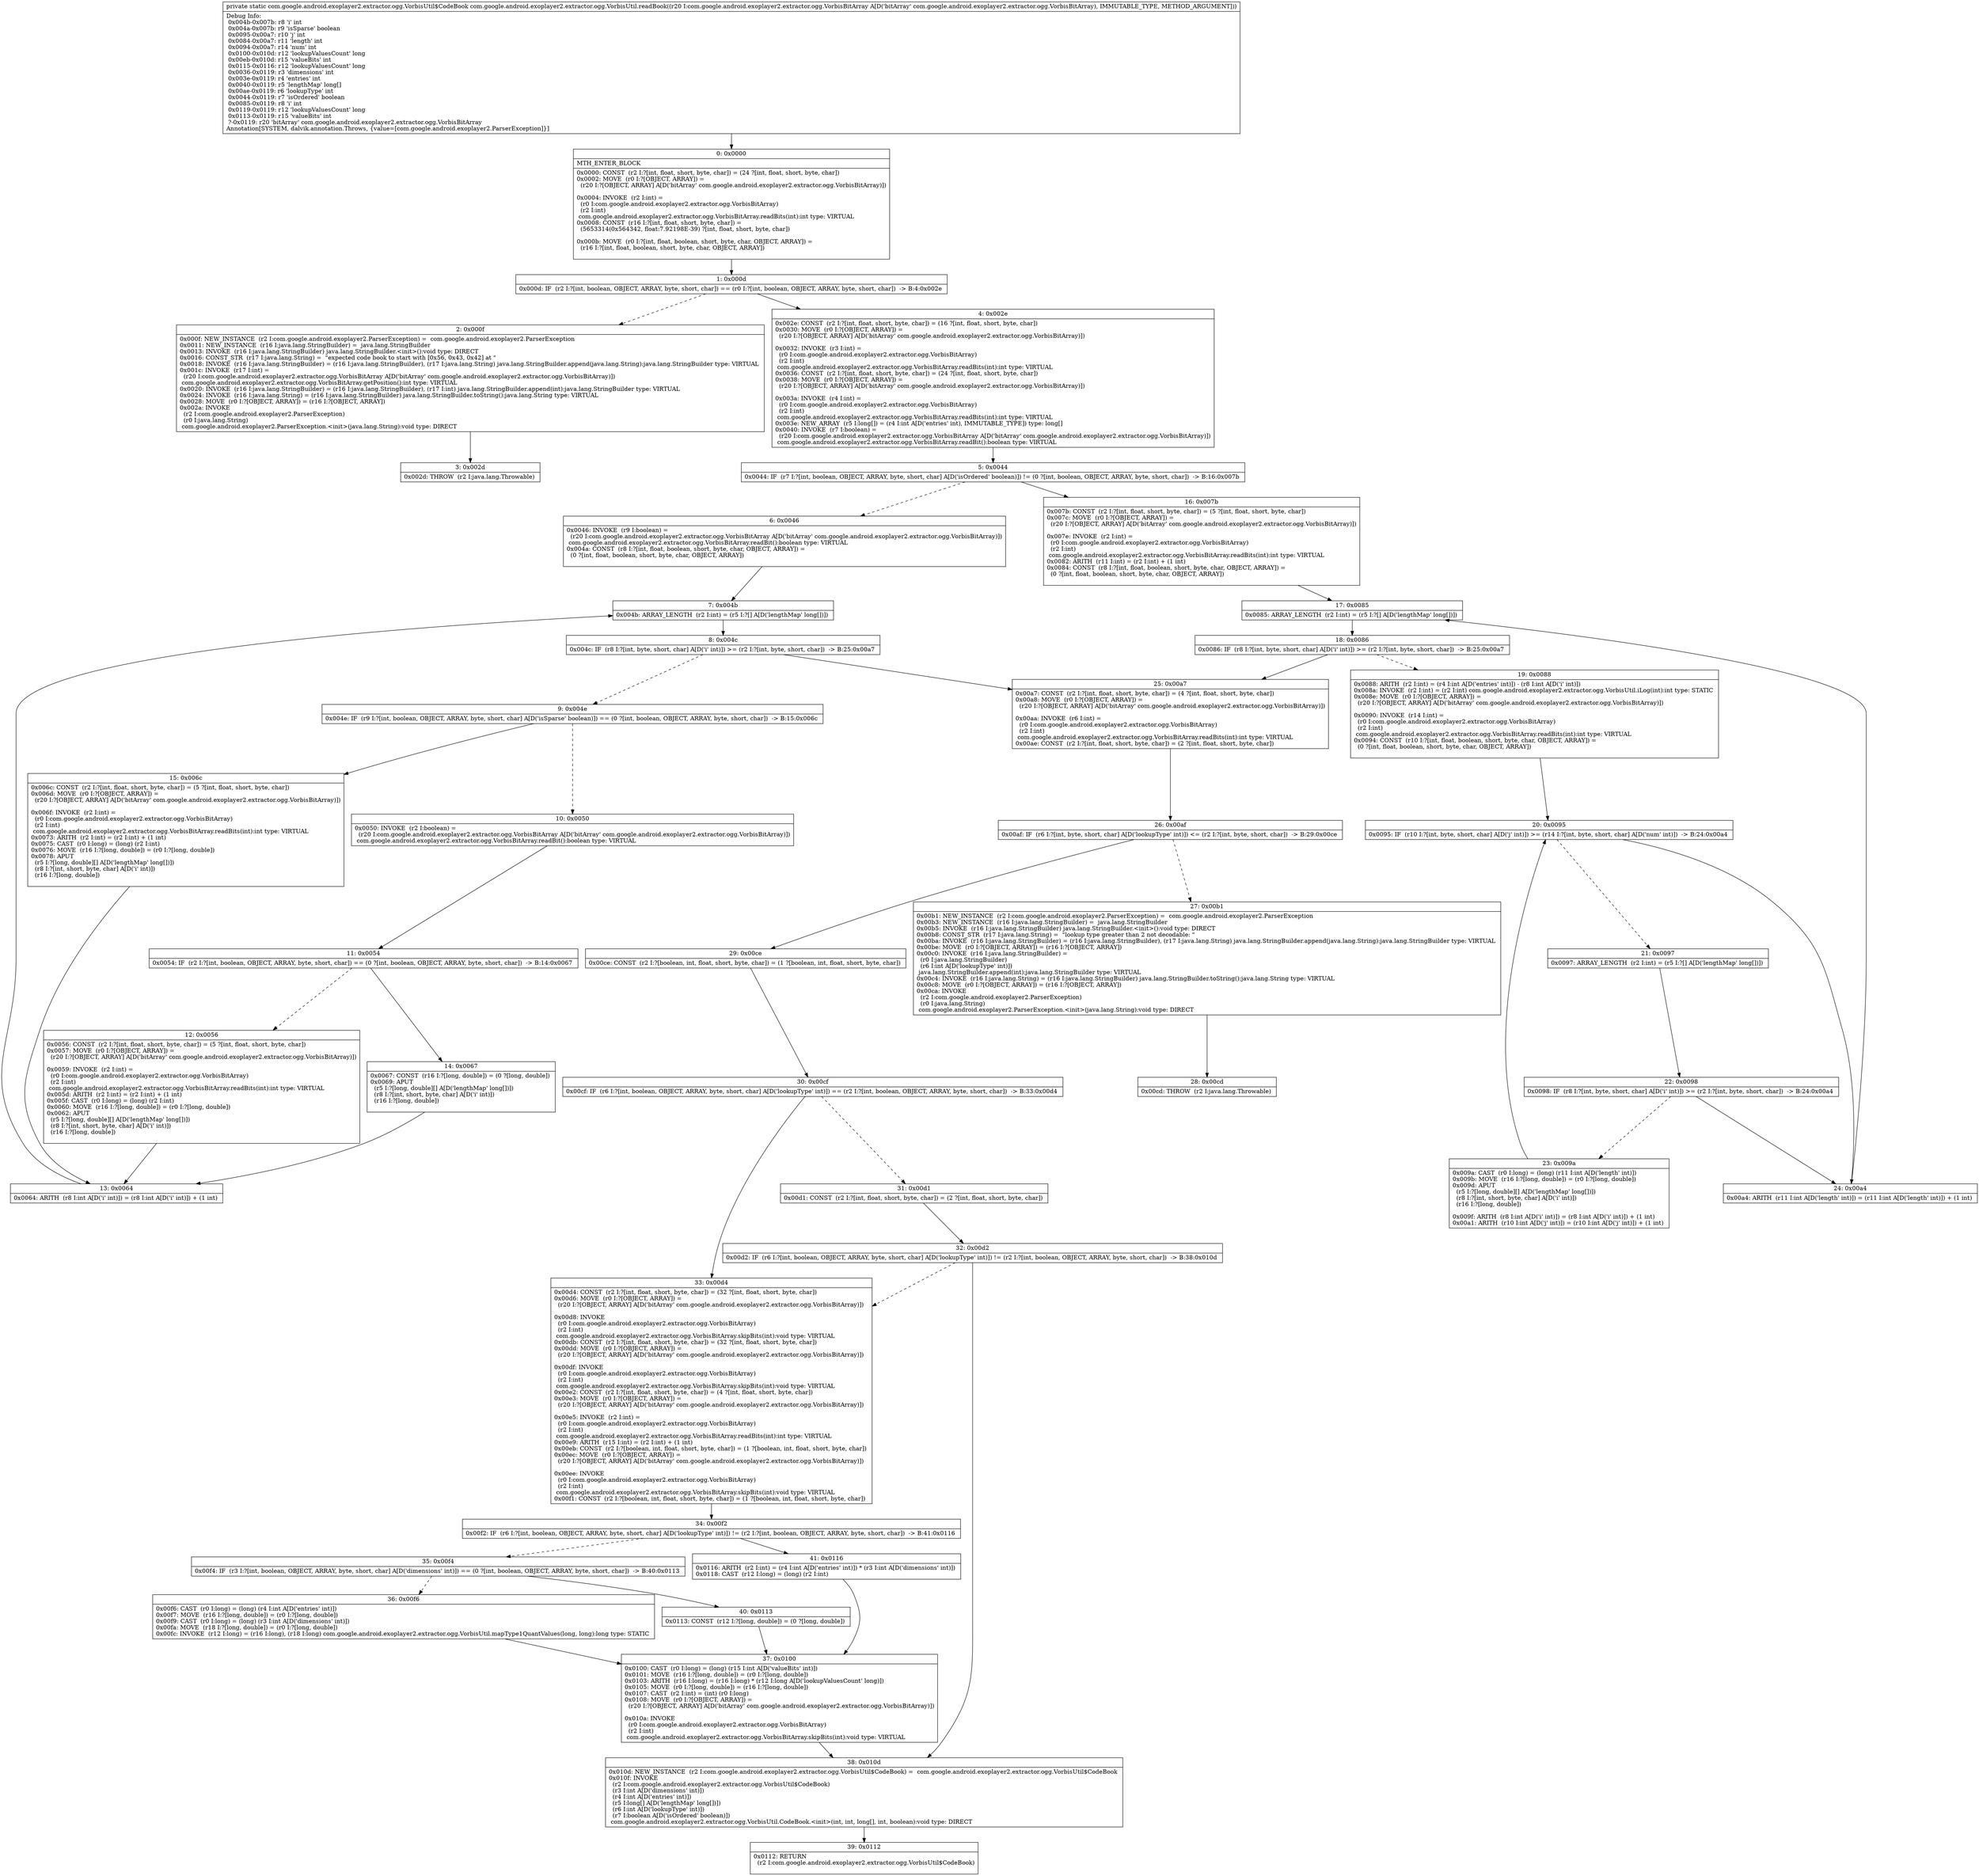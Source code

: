 digraph "CFG forcom.google.android.exoplayer2.extractor.ogg.VorbisUtil.readBook(Lcom\/google\/android\/exoplayer2\/extractor\/ogg\/VorbisBitArray;)Lcom\/google\/android\/exoplayer2\/extractor\/ogg\/VorbisUtil$CodeBook;" {
Node_0 [shape=record,label="{0\:\ 0x0000|MTH_ENTER_BLOCK\l|0x0000: CONST  (r2 I:?[int, float, short, byte, char]) = (24 ?[int, float, short, byte, char]) \l0x0002: MOVE  (r0 I:?[OBJECT, ARRAY]) = \l  (r20 I:?[OBJECT, ARRAY] A[D('bitArray' com.google.android.exoplayer2.extractor.ogg.VorbisBitArray)])\l \l0x0004: INVOKE  (r2 I:int) = \l  (r0 I:com.google.android.exoplayer2.extractor.ogg.VorbisBitArray)\l  (r2 I:int)\l com.google.android.exoplayer2.extractor.ogg.VorbisBitArray.readBits(int):int type: VIRTUAL \l0x0008: CONST  (r16 I:?[int, float, short, byte, char]) = \l  (5653314(0x564342, float:7.92198E\-39) ?[int, float, short, byte, char])\l \l0x000b: MOVE  (r0 I:?[int, float, boolean, short, byte, char, OBJECT, ARRAY]) = \l  (r16 I:?[int, float, boolean, short, byte, char, OBJECT, ARRAY])\l \l}"];
Node_1 [shape=record,label="{1\:\ 0x000d|0x000d: IF  (r2 I:?[int, boolean, OBJECT, ARRAY, byte, short, char]) == (r0 I:?[int, boolean, OBJECT, ARRAY, byte, short, char])  \-\> B:4:0x002e \l}"];
Node_2 [shape=record,label="{2\:\ 0x000f|0x000f: NEW_INSTANCE  (r2 I:com.google.android.exoplayer2.ParserException) =  com.google.android.exoplayer2.ParserException \l0x0011: NEW_INSTANCE  (r16 I:java.lang.StringBuilder) =  java.lang.StringBuilder \l0x0013: INVOKE  (r16 I:java.lang.StringBuilder) java.lang.StringBuilder.\<init\>():void type: DIRECT \l0x0016: CONST_STR  (r17 I:java.lang.String) =  \"expected code book to start with [0x56, 0x43, 0x42] at \" \l0x0018: INVOKE  (r16 I:java.lang.StringBuilder) = (r16 I:java.lang.StringBuilder), (r17 I:java.lang.String) java.lang.StringBuilder.append(java.lang.String):java.lang.StringBuilder type: VIRTUAL \l0x001c: INVOKE  (r17 I:int) = \l  (r20 I:com.google.android.exoplayer2.extractor.ogg.VorbisBitArray A[D('bitArray' com.google.android.exoplayer2.extractor.ogg.VorbisBitArray)])\l com.google.android.exoplayer2.extractor.ogg.VorbisBitArray.getPosition():int type: VIRTUAL \l0x0020: INVOKE  (r16 I:java.lang.StringBuilder) = (r16 I:java.lang.StringBuilder), (r17 I:int) java.lang.StringBuilder.append(int):java.lang.StringBuilder type: VIRTUAL \l0x0024: INVOKE  (r16 I:java.lang.String) = (r16 I:java.lang.StringBuilder) java.lang.StringBuilder.toString():java.lang.String type: VIRTUAL \l0x0028: MOVE  (r0 I:?[OBJECT, ARRAY]) = (r16 I:?[OBJECT, ARRAY]) \l0x002a: INVOKE  \l  (r2 I:com.google.android.exoplayer2.ParserException)\l  (r0 I:java.lang.String)\l com.google.android.exoplayer2.ParserException.\<init\>(java.lang.String):void type: DIRECT \l}"];
Node_3 [shape=record,label="{3\:\ 0x002d|0x002d: THROW  (r2 I:java.lang.Throwable) \l}"];
Node_4 [shape=record,label="{4\:\ 0x002e|0x002e: CONST  (r2 I:?[int, float, short, byte, char]) = (16 ?[int, float, short, byte, char]) \l0x0030: MOVE  (r0 I:?[OBJECT, ARRAY]) = \l  (r20 I:?[OBJECT, ARRAY] A[D('bitArray' com.google.android.exoplayer2.extractor.ogg.VorbisBitArray)])\l \l0x0032: INVOKE  (r3 I:int) = \l  (r0 I:com.google.android.exoplayer2.extractor.ogg.VorbisBitArray)\l  (r2 I:int)\l com.google.android.exoplayer2.extractor.ogg.VorbisBitArray.readBits(int):int type: VIRTUAL \l0x0036: CONST  (r2 I:?[int, float, short, byte, char]) = (24 ?[int, float, short, byte, char]) \l0x0038: MOVE  (r0 I:?[OBJECT, ARRAY]) = \l  (r20 I:?[OBJECT, ARRAY] A[D('bitArray' com.google.android.exoplayer2.extractor.ogg.VorbisBitArray)])\l \l0x003a: INVOKE  (r4 I:int) = \l  (r0 I:com.google.android.exoplayer2.extractor.ogg.VorbisBitArray)\l  (r2 I:int)\l com.google.android.exoplayer2.extractor.ogg.VorbisBitArray.readBits(int):int type: VIRTUAL \l0x003e: NEW_ARRAY  (r5 I:long[]) = (r4 I:int A[D('entries' int), IMMUTABLE_TYPE]) type: long[] \l0x0040: INVOKE  (r7 I:boolean) = \l  (r20 I:com.google.android.exoplayer2.extractor.ogg.VorbisBitArray A[D('bitArray' com.google.android.exoplayer2.extractor.ogg.VorbisBitArray)])\l com.google.android.exoplayer2.extractor.ogg.VorbisBitArray.readBit():boolean type: VIRTUAL \l}"];
Node_5 [shape=record,label="{5\:\ 0x0044|0x0044: IF  (r7 I:?[int, boolean, OBJECT, ARRAY, byte, short, char] A[D('isOrdered' boolean)]) != (0 ?[int, boolean, OBJECT, ARRAY, byte, short, char])  \-\> B:16:0x007b \l}"];
Node_6 [shape=record,label="{6\:\ 0x0046|0x0046: INVOKE  (r9 I:boolean) = \l  (r20 I:com.google.android.exoplayer2.extractor.ogg.VorbisBitArray A[D('bitArray' com.google.android.exoplayer2.extractor.ogg.VorbisBitArray)])\l com.google.android.exoplayer2.extractor.ogg.VorbisBitArray.readBit():boolean type: VIRTUAL \l0x004a: CONST  (r8 I:?[int, float, boolean, short, byte, char, OBJECT, ARRAY]) = \l  (0 ?[int, float, boolean, short, byte, char, OBJECT, ARRAY])\l \l}"];
Node_7 [shape=record,label="{7\:\ 0x004b|0x004b: ARRAY_LENGTH  (r2 I:int) = (r5 I:?[] A[D('lengthMap' long[])]) \l}"];
Node_8 [shape=record,label="{8\:\ 0x004c|0x004c: IF  (r8 I:?[int, byte, short, char] A[D('i' int)]) \>= (r2 I:?[int, byte, short, char])  \-\> B:25:0x00a7 \l}"];
Node_9 [shape=record,label="{9\:\ 0x004e|0x004e: IF  (r9 I:?[int, boolean, OBJECT, ARRAY, byte, short, char] A[D('isSparse' boolean)]) == (0 ?[int, boolean, OBJECT, ARRAY, byte, short, char])  \-\> B:15:0x006c \l}"];
Node_10 [shape=record,label="{10\:\ 0x0050|0x0050: INVOKE  (r2 I:boolean) = \l  (r20 I:com.google.android.exoplayer2.extractor.ogg.VorbisBitArray A[D('bitArray' com.google.android.exoplayer2.extractor.ogg.VorbisBitArray)])\l com.google.android.exoplayer2.extractor.ogg.VorbisBitArray.readBit():boolean type: VIRTUAL \l}"];
Node_11 [shape=record,label="{11\:\ 0x0054|0x0054: IF  (r2 I:?[int, boolean, OBJECT, ARRAY, byte, short, char]) == (0 ?[int, boolean, OBJECT, ARRAY, byte, short, char])  \-\> B:14:0x0067 \l}"];
Node_12 [shape=record,label="{12\:\ 0x0056|0x0056: CONST  (r2 I:?[int, float, short, byte, char]) = (5 ?[int, float, short, byte, char]) \l0x0057: MOVE  (r0 I:?[OBJECT, ARRAY]) = \l  (r20 I:?[OBJECT, ARRAY] A[D('bitArray' com.google.android.exoplayer2.extractor.ogg.VorbisBitArray)])\l \l0x0059: INVOKE  (r2 I:int) = \l  (r0 I:com.google.android.exoplayer2.extractor.ogg.VorbisBitArray)\l  (r2 I:int)\l com.google.android.exoplayer2.extractor.ogg.VorbisBitArray.readBits(int):int type: VIRTUAL \l0x005d: ARITH  (r2 I:int) = (r2 I:int) + (1 int) \l0x005f: CAST  (r0 I:long) = (long) (r2 I:int) \l0x0060: MOVE  (r16 I:?[long, double]) = (r0 I:?[long, double]) \l0x0062: APUT  \l  (r5 I:?[long, double][] A[D('lengthMap' long[])])\l  (r8 I:?[int, short, byte, char] A[D('i' int)])\l  (r16 I:?[long, double])\l \l}"];
Node_13 [shape=record,label="{13\:\ 0x0064|0x0064: ARITH  (r8 I:int A[D('i' int)]) = (r8 I:int A[D('i' int)]) + (1 int) \l}"];
Node_14 [shape=record,label="{14\:\ 0x0067|0x0067: CONST  (r16 I:?[long, double]) = (0 ?[long, double]) \l0x0069: APUT  \l  (r5 I:?[long, double][] A[D('lengthMap' long[])])\l  (r8 I:?[int, short, byte, char] A[D('i' int)])\l  (r16 I:?[long, double])\l \l}"];
Node_15 [shape=record,label="{15\:\ 0x006c|0x006c: CONST  (r2 I:?[int, float, short, byte, char]) = (5 ?[int, float, short, byte, char]) \l0x006d: MOVE  (r0 I:?[OBJECT, ARRAY]) = \l  (r20 I:?[OBJECT, ARRAY] A[D('bitArray' com.google.android.exoplayer2.extractor.ogg.VorbisBitArray)])\l \l0x006f: INVOKE  (r2 I:int) = \l  (r0 I:com.google.android.exoplayer2.extractor.ogg.VorbisBitArray)\l  (r2 I:int)\l com.google.android.exoplayer2.extractor.ogg.VorbisBitArray.readBits(int):int type: VIRTUAL \l0x0073: ARITH  (r2 I:int) = (r2 I:int) + (1 int) \l0x0075: CAST  (r0 I:long) = (long) (r2 I:int) \l0x0076: MOVE  (r16 I:?[long, double]) = (r0 I:?[long, double]) \l0x0078: APUT  \l  (r5 I:?[long, double][] A[D('lengthMap' long[])])\l  (r8 I:?[int, short, byte, char] A[D('i' int)])\l  (r16 I:?[long, double])\l \l}"];
Node_16 [shape=record,label="{16\:\ 0x007b|0x007b: CONST  (r2 I:?[int, float, short, byte, char]) = (5 ?[int, float, short, byte, char]) \l0x007c: MOVE  (r0 I:?[OBJECT, ARRAY]) = \l  (r20 I:?[OBJECT, ARRAY] A[D('bitArray' com.google.android.exoplayer2.extractor.ogg.VorbisBitArray)])\l \l0x007e: INVOKE  (r2 I:int) = \l  (r0 I:com.google.android.exoplayer2.extractor.ogg.VorbisBitArray)\l  (r2 I:int)\l com.google.android.exoplayer2.extractor.ogg.VorbisBitArray.readBits(int):int type: VIRTUAL \l0x0082: ARITH  (r11 I:int) = (r2 I:int) + (1 int) \l0x0084: CONST  (r8 I:?[int, float, boolean, short, byte, char, OBJECT, ARRAY]) = \l  (0 ?[int, float, boolean, short, byte, char, OBJECT, ARRAY])\l \l}"];
Node_17 [shape=record,label="{17\:\ 0x0085|0x0085: ARRAY_LENGTH  (r2 I:int) = (r5 I:?[] A[D('lengthMap' long[])]) \l}"];
Node_18 [shape=record,label="{18\:\ 0x0086|0x0086: IF  (r8 I:?[int, byte, short, char] A[D('i' int)]) \>= (r2 I:?[int, byte, short, char])  \-\> B:25:0x00a7 \l}"];
Node_19 [shape=record,label="{19\:\ 0x0088|0x0088: ARITH  (r2 I:int) = (r4 I:int A[D('entries' int)]) \- (r8 I:int A[D('i' int)]) \l0x008a: INVOKE  (r2 I:int) = (r2 I:int) com.google.android.exoplayer2.extractor.ogg.VorbisUtil.iLog(int):int type: STATIC \l0x008e: MOVE  (r0 I:?[OBJECT, ARRAY]) = \l  (r20 I:?[OBJECT, ARRAY] A[D('bitArray' com.google.android.exoplayer2.extractor.ogg.VorbisBitArray)])\l \l0x0090: INVOKE  (r14 I:int) = \l  (r0 I:com.google.android.exoplayer2.extractor.ogg.VorbisBitArray)\l  (r2 I:int)\l com.google.android.exoplayer2.extractor.ogg.VorbisBitArray.readBits(int):int type: VIRTUAL \l0x0094: CONST  (r10 I:?[int, float, boolean, short, byte, char, OBJECT, ARRAY]) = \l  (0 ?[int, float, boolean, short, byte, char, OBJECT, ARRAY])\l \l}"];
Node_20 [shape=record,label="{20\:\ 0x0095|0x0095: IF  (r10 I:?[int, byte, short, char] A[D('j' int)]) \>= (r14 I:?[int, byte, short, char] A[D('num' int)])  \-\> B:24:0x00a4 \l}"];
Node_21 [shape=record,label="{21\:\ 0x0097|0x0097: ARRAY_LENGTH  (r2 I:int) = (r5 I:?[] A[D('lengthMap' long[])]) \l}"];
Node_22 [shape=record,label="{22\:\ 0x0098|0x0098: IF  (r8 I:?[int, byte, short, char] A[D('i' int)]) \>= (r2 I:?[int, byte, short, char])  \-\> B:24:0x00a4 \l}"];
Node_23 [shape=record,label="{23\:\ 0x009a|0x009a: CAST  (r0 I:long) = (long) (r11 I:int A[D('length' int)]) \l0x009b: MOVE  (r16 I:?[long, double]) = (r0 I:?[long, double]) \l0x009d: APUT  \l  (r5 I:?[long, double][] A[D('lengthMap' long[])])\l  (r8 I:?[int, short, byte, char] A[D('i' int)])\l  (r16 I:?[long, double])\l \l0x009f: ARITH  (r8 I:int A[D('i' int)]) = (r8 I:int A[D('i' int)]) + (1 int) \l0x00a1: ARITH  (r10 I:int A[D('j' int)]) = (r10 I:int A[D('j' int)]) + (1 int) \l}"];
Node_24 [shape=record,label="{24\:\ 0x00a4|0x00a4: ARITH  (r11 I:int A[D('length' int)]) = (r11 I:int A[D('length' int)]) + (1 int) \l}"];
Node_25 [shape=record,label="{25\:\ 0x00a7|0x00a7: CONST  (r2 I:?[int, float, short, byte, char]) = (4 ?[int, float, short, byte, char]) \l0x00a8: MOVE  (r0 I:?[OBJECT, ARRAY]) = \l  (r20 I:?[OBJECT, ARRAY] A[D('bitArray' com.google.android.exoplayer2.extractor.ogg.VorbisBitArray)])\l \l0x00aa: INVOKE  (r6 I:int) = \l  (r0 I:com.google.android.exoplayer2.extractor.ogg.VorbisBitArray)\l  (r2 I:int)\l com.google.android.exoplayer2.extractor.ogg.VorbisBitArray.readBits(int):int type: VIRTUAL \l0x00ae: CONST  (r2 I:?[int, float, short, byte, char]) = (2 ?[int, float, short, byte, char]) \l}"];
Node_26 [shape=record,label="{26\:\ 0x00af|0x00af: IF  (r6 I:?[int, byte, short, char] A[D('lookupType' int)]) \<= (r2 I:?[int, byte, short, char])  \-\> B:29:0x00ce \l}"];
Node_27 [shape=record,label="{27\:\ 0x00b1|0x00b1: NEW_INSTANCE  (r2 I:com.google.android.exoplayer2.ParserException) =  com.google.android.exoplayer2.ParserException \l0x00b3: NEW_INSTANCE  (r16 I:java.lang.StringBuilder) =  java.lang.StringBuilder \l0x00b5: INVOKE  (r16 I:java.lang.StringBuilder) java.lang.StringBuilder.\<init\>():void type: DIRECT \l0x00b8: CONST_STR  (r17 I:java.lang.String) =  \"lookup type greater than 2 not decodable: \" \l0x00ba: INVOKE  (r16 I:java.lang.StringBuilder) = (r16 I:java.lang.StringBuilder), (r17 I:java.lang.String) java.lang.StringBuilder.append(java.lang.String):java.lang.StringBuilder type: VIRTUAL \l0x00be: MOVE  (r0 I:?[OBJECT, ARRAY]) = (r16 I:?[OBJECT, ARRAY]) \l0x00c0: INVOKE  (r16 I:java.lang.StringBuilder) = \l  (r0 I:java.lang.StringBuilder)\l  (r6 I:int A[D('lookupType' int)])\l java.lang.StringBuilder.append(int):java.lang.StringBuilder type: VIRTUAL \l0x00c4: INVOKE  (r16 I:java.lang.String) = (r16 I:java.lang.StringBuilder) java.lang.StringBuilder.toString():java.lang.String type: VIRTUAL \l0x00c8: MOVE  (r0 I:?[OBJECT, ARRAY]) = (r16 I:?[OBJECT, ARRAY]) \l0x00ca: INVOKE  \l  (r2 I:com.google.android.exoplayer2.ParserException)\l  (r0 I:java.lang.String)\l com.google.android.exoplayer2.ParserException.\<init\>(java.lang.String):void type: DIRECT \l}"];
Node_28 [shape=record,label="{28\:\ 0x00cd|0x00cd: THROW  (r2 I:java.lang.Throwable) \l}"];
Node_29 [shape=record,label="{29\:\ 0x00ce|0x00ce: CONST  (r2 I:?[boolean, int, float, short, byte, char]) = (1 ?[boolean, int, float, short, byte, char]) \l}"];
Node_30 [shape=record,label="{30\:\ 0x00cf|0x00cf: IF  (r6 I:?[int, boolean, OBJECT, ARRAY, byte, short, char] A[D('lookupType' int)]) == (r2 I:?[int, boolean, OBJECT, ARRAY, byte, short, char])  \-\> B:33:0x00d4 \l}"];
Node_31 [shape=record,label="{31\:\ 0x00d1|0x00d1: CONST  (r2 I:?[int, float, short, byte, char]) = (2 ?[int, float, short, byte, char]) \l}"];
Node_32 [shape=record,label="{32\:\ 0x00d2|0x00d2: IF  (r6 I:?[int, boolean, OBJECT, ARRAY, byte, short, char] A[D('lookupType' int)]) != (r2 I:?[int, boolean, OBJECT, ARRAY, byte, short, char])  \-\> B:38:0x010d \l}"];
Node_33 [shape=record,label="{33\:\ 0x00d4|0x00d4: CONST  (r2 I:?[int, float, short, byte, char]) = (32 ?[int, float, short, byte, char]) \l0x00d6: MOVE  (r0 I:?[OBJECT, ARRAY]) = \l  (r20 I:?[OBJECT, ARRAY] A[D('bitArray' com.google.android.exoplayer2.extractor.ogg.VorbisBitArray)])\l \l0x00d8: INVOKE  \l  (r0 I:com.google.android.exoplayer2.extractor.ogg.VorbisBitArray)\l  (r2 I:int)\l com.google.android.exoplayer2.extractor.ogg.VorbisBitArray.skipBits(int):void type: VIRTUAL \l0x00db: CONST  (r2 I:?[int, float, short, byte, char]) = (32 ?[int, float, short, byte, char]) \l0x00dd: MOVE  (r0 I:?[OBJECT, ARRAY]) = \l  (r20 I:?[OBJECT, ARRAY] A[D('bitArray' com.google.android.exoplayer2.extractor.ogg.VorbisBitArray)])\l \l0x00df: INVOKE  \l  (r0 I:com.google.android.exoplayer2.extractor.ogg.VorbisBitArray)\l  (r2 I:int)\l com.google.android.exoplayer2.extractor.ogg.VorbisBitArray.skipBits(int):void type: VIRTUAL \l0x00e2: CONST  (r2 I:?[int, float, short, byte, char]) = (4 ?[int, float, short, byte, char]) \l0x00e3: MOVE  (r0 I:?[OBJECT, ARRAY]) = \l  (r20 I:?[OBJECT, ARRAY] A[D('bitArray' com.google.android.exoplayer2.extractor.ogg.VorbisBitArray)])\l \l0x00e5: INVOKE  (r2 I:int) = \l  (r0 I:com.google.android.exoplayer2.extractor.ogg.VorbisBitArray)\l  (r2 I:int)\l com.google.android.exoplayer2.extractor.ogg.VorbisBitArray.readBits(int):int type: VIRTUAL \l0x00e9: ARITH  (r15 I:int) = (r2 I:int) + (1 int) \l0x00eb: CONST  (r2 I:?[boolean, int, float, short, byte, char]) = (1 ?[boolean, int, float, short, byte, char]) \l0x00ec: MOVE  (r0 I:?[OBJECT, ARRAY]) = \l  (r20 I:?[OBJECT, ARRAY] A[D('bitArray' com.google.android.exoplayer2.extractor.ogg.VorbisBitArray)])\l \l0x00ee: INVOKE  \l  (r0 I:com.google.android.exoplayer2.extractor.ogg.VorbisBitArray)\l  (r2 I:int)\l com.google.android.exoplayer2.extractor.ogg.VorbisBitArray.skipBits(int):void type: VIRTUAL \l0x00f1: CONST  (r2 I:?[boolean, int, float, short, byte, char]) = (1 ?[boolean, int, float, short, byte, char]) \l}"];
Node_34 [shape=record,label="{34\:\ 0x00f2|0x00f2: IF  (r6 I:?[int, boolean, OBJECT, ARRAY, byte, short, char] A[D('lookupType' int)]) != (r2 I:?[int, boolean, OBJECT, ARRAY, byte, short, char])  \-\> B:41:0x0116 \l}"];
Node_35 [shape=record,label="{35\:\ 0x00f4|0x00f4: IF  (r3 I:?[int, boolean, OBJECT, ARRAY, byte, short, char] A[D('dimensions' int)]) == (0 ?[int, boolean, OBJECT, ARRAY, byte, short, char])  \-\> B:40:0x0113 \l}"];
Node_36 [shape=record,label="{36\:\ 0x00f6|0x00f6: CAST  (r0 I:long) = (long) (r4 I:int A[D('entries' int)]) \l0x00f7: MOVE  (r16 I:?[long, double]) = (r0 I:?[long, double]) \l0x00f9: CAST  (r0 I:long) = (long) (r3 I:int A[D('dimensions' int)]) \l0x00fa: MOVE  (r18 I:?[long, double]) = (r0 I:?[long, double]) \l0x00fc: INVOKE  (r12 I:long) = (r16 I:long), (r18 I:long) com.google.android.exoplayer2.extractor.ogg.VorbisUtil.mapType1QuantValues(long, long):long type: STATIC \l}"];
Node_37 [shape=record,label="{37\:\ 0x0100|0x0100: CAST  (r0 I:long) = (long) (r15 I:int A[D('valueBits' int)]) \l0x0101: MOVE  (r16 I:?[long, double]) = (r0 I:?[long, double]) \l0x0103: ARITH  (r16 I:long) = (r16 I:long) * (r12 I:long A[D('lookupValuesCount' long)]) \l0x0105: MOVE  (r0 I:?[long, double]) = (r16 I:?[long, double]) \l0x0107: CAST  (r2 I:int) = (int) (r0 I:long) \l0x0108: MOVE  (r0 I:?[OBJECT, ARRAY]) = \l  (r20 I:?[OBJECT, ARRAY] A[D('bitArray' com.google.android.exoplayer2.extractor.ogg.VorbisBitArray)])\l \l0x010a: INVOKE  \l  (r0 I:com.google.android.exoplayer2.extractor.ogg.VorbisBitArray)\l  (r2 I:int)\l com.google.android.exoplayer2.extractor.ogg.VorbisBitArray.skipBits(int):void type: VIRTUAL \l}"];
Node_38 [shape=record,label="{38\:\ 0x010d|0x010d: NEW_INSTANCE  (r2 I:com.google.android.exoplayer2.extractor.ogg.VorbisUtil$CodeBook) =  com.google.android.exoplayer2.extractor.ogg.VorbisUtil$CodeBook \l0x010f: INVOKE  \l  (r2 I:com.google.android.exoplayer2.extractor.ogg.VorbisUtil$CodeBook)\l  (r3 I:int A[D('dimensions' int)])\l  (r4 I:int A[D('entries' int)])\l  (r5 I:long[] A[D('lengthMap' long[])])\l  (r6 I:int A[D('lookupType' int)])\l  (r7 I:boolean A[D('isOrdered' boolean)])\l com.google.android.exoplayer2.extractor.ogg.VorbisUtil.CodeBook.\<init\>(int, int, long[], int, boolean):void type: DIRECT \l}"];
Node_39 [shape=record,label="{39\:\ 0x0112|0x0112: RETURN  \l  (r2 I:com.google.android.exoplayer2.extractor.ogg.VorbisUtil$CodeBook)\l \l}"];
Node_40 [shape=record,label="{40\:\ 0x0113|0x0113: CONST  (r12 I:?[long, double]) = (0 ?[long, double]) \l}"];
Node_41 [shape=record,label="{41\:\ 0x0116|0x0116: ARITH  (r2 I:int) = (r4 I:int A[D('entries' int)]) * (r3 I:int A[D('dimensions' int)]) \l0x0118: CAST  (r12 I:long) = (long) (r2 I:int) \l}"];
MethodNode[shape=record,label="{private static com.google.android.exoplayer2.extractor.ogg.VorbisUtil$CodeBook com.google.android.exoplayer2.extractor.ogg.VorbisUtil.readBook((r20 I:com.google.android.exoplayer2.extractor.ogg.VorbisBitArray A[D('bitArray' com.google.android.exoplayer2.extractor.ogg.VorbisBitArray), IMMUTABLE_TYPE, METHOD_ARGUMENT]))  | Debug Info:\l  0x004b\-0x007b: r8 'i' int\l  0x004a\-0x007b: r9 'isSparse' boolean\l  0x0095\-0x00a7: r10 'j' int\l  0x0084\-0x00a7: r11 'length' int\l  0x0094\-0x00a7: r14 'num' int\l  0x0100\-0x010d: r12 'lookupValuesCount' long\l  0x00eb\-0x010d: r15 'valueBits' int\l  0x0115\-0x0116: r12 'lookupValuesCount' long\l  0x0036\-0x0119: r3 'dimensions' int\l  0x003e\-0x0119: r4 'entries' int\l  0x0040\-0x0119: r5 'lengthMap' long[]\l  0x00ae\-0x0119: r6 'lookupType' int\l  0x0044\-0x0119: r7 'isOrdered' boolean\l  0x0085\-0x0119: r8 'i' int\l  0x0119\-0x0119: r12 'lookupValuesCount' long\l  0x0113\-0x0119: r15 'valueBits' int\l  ?\-0x0119: r20 'bitArray' com.google.android.exoplayer2.extractor.ogg.VorbisBitArray\lAnnotation[SYSTEM, dalvik.annotation.Throws, \{value=[com.google.android.exoplayer2.ParserException]\}]\l}"];
MethodNode -> Node_0;
Node_0 -> Node_1;
Node_1 -> Node_2[style=dashed];
Node_1 -> Node_4;
Node_2 -> Node_3;
Node_4 -> Node_5;
Node_5 -> Node_6[style=dashed];
Node_5 -> Node_16;
Node_6 -> Node_7;
Node_7 -> Node_8;
Node_8 -> Node_9[style=dashed];
Node_8 -> Node_25;
Node_9 -> Node_10[style=dashed];
Node_9 -> Node_15;
Node_10 -> Node_11;
Node_11 -> Node_12[style=dashed];
Node_11 -> Node_14;
Node_12 -> Node_13;
Node_13 -> Node_7;
Node_14 -> Node_13;
Node_15 -> Node_13;
Node_16 -> Node_17;
Node_17 -> Node_18;
Node_18 -> Node_19[style=dashed];
Node_18 -> Node_25;
Node_19 -> Node_20;
Node_20 -> Node_21[style=dashed];
Node_20 -> Node_24;
Node_21 -> Node_22;
Node_22 -> Node_23[style=dashed];
Node_22 -> Node_24;
Node_23 -> Node_20;
Node_24 -> Node_17;
Node_25 -> Node_26;
Node_26 -> Node_27[style=dashed];
Node_26 -> Node_29;
Node_27 -> Node_28;
Node_29 -> Node_30;
Node_30 -> Node_31[style=dashed];
Node_30 -> Node_33;
Node_31 -> Node_32;
Node_32 -> Node_33[style=dashed];
Node_32 -> Node_38;
Node_33 -> Node_34;
Node_34 -> Node_35[style=dashed];
Node_34 -> Node_41;
Node_35 -> Node_36[style=dashed];
Node_35 -> Node_40;
Node_36 -> Node_37;
Node_37 -> Node_38;
Node_38 -> Node_39;
Node_40 -> Node_37;
Node_41 -> Node_37;
}

